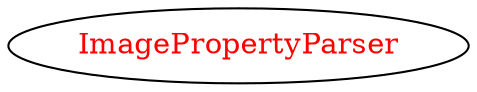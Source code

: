 digraph dependencyGraph {
 concentrate=true;
 ranksep="2.0";
 rankdir="LR"; 
 splines="ortho";
"ImagePropertyParser" [fontcolor="red"];
}